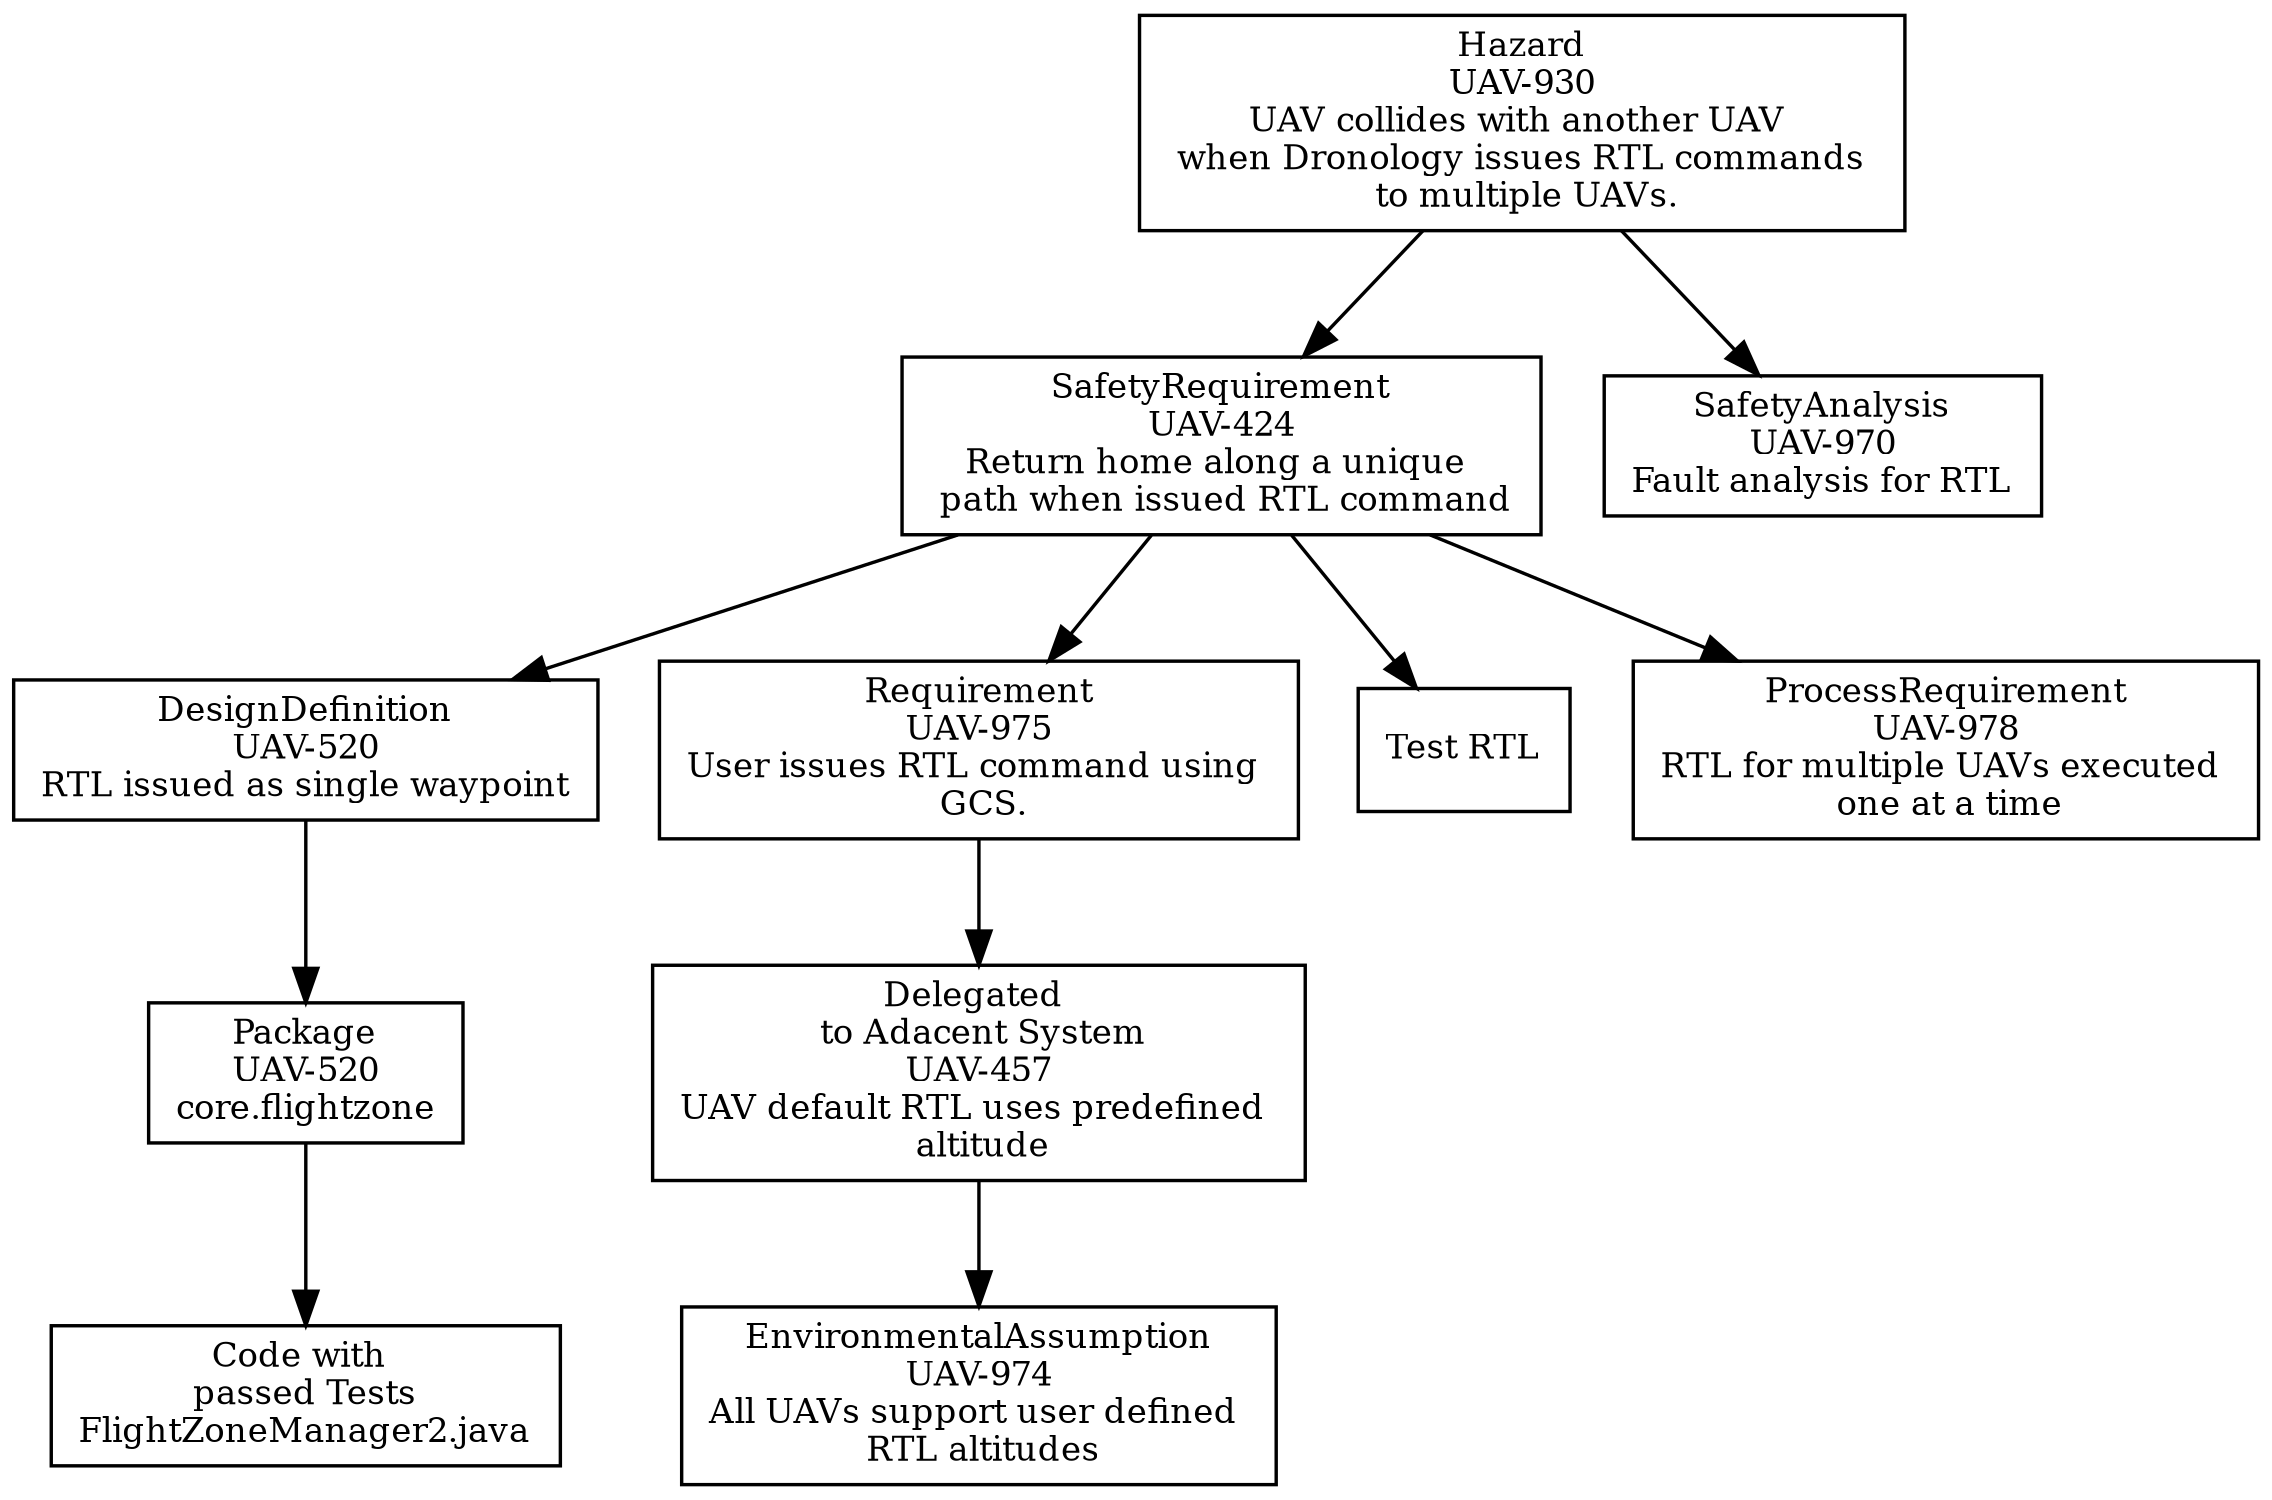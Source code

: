 digraph g { graph [autosize=false, size="20,10!", resolution=200, rankdir = "TD"];
node [ fontsize = "10" shape = "record" ];
edge [];
"UAV-930"[
label = "Hazard\nUAV-930\nUAV collides with another UAV \n when Dronology issues RTL commands \n to multiple UAVs. "
shape = "record"
color = "black"
];
"UAV-424"[
label = "SafetyRequirement\nUAV-424\nReturn home along a unique \n path when issued RTL command "
shape = "record"
color = "black"
];
"UAV-520"[
label = "DesignDefinition\nUAV-520\nRTL issued as single waypoint "
shape = "record"
color = "black"
];
"UAV-520\ncore.flightzone"[
label = "Package\nUAV-520\ncore.flightzone"
shape = "record"
color = "black"
];
"UAV-520edu.nd.dronology.core/src/edu/nd/dronology/core/flightzone/FlightZoneManager2.java"[
label = "Code with \n passed Tests \nFlightZoneManager2.java"
shape = "record"
color = "black"
];
"UAV-975"[
label = "Requirement\nUAV-975\nUser issues RTL command using \n GCS. "
shape = "record"
color = "black"
];
"UAV-457"[
label = " Delegated \n to Adacent System\nUAV-457\nUAV default RTL uses predefined \n altitude "
shape = "record"
color = "black"
];
"UAV-974"[
label = "EnvironmentalAssumption\nUAV-974\nAll UAVs support user defined \n RTL altitudes "
shape = "record"
color = "black"
];
"UAV-976"[
label = "Test RTL"
shape = "record"
color = "black"
];
"UAV-978"[
label = "ProcessRequirement\nUAV-978\nRTL for multiple UAVs executed \n one at a time "
shape = "record"
color = "black"
];
"UAV-970"[
label = "SafetyAnalysis\nUAV-970\nFault analysis for RTL "
shape = "record"
color = "black"
];
"UAV-930" -> "UAV-424";
"UAV-424" -> "UAV-520";
"UAV-520" -> "UAV-520\ncore.flightzone";
"UAV-520\ncore.flightzone" -> "UAV-520edu.nd.dronology.core/src/edu/nd/dronology/core/flightzone/FlightZoneManager2.java";
"UAV-424" -> "UAV-975";
"UAV-975" -> "UAV-457";
"UAV-457" -> "UAV-974";
"UAV-424" -> "UAV-976";
"UAV-424" -> "UAV-978";
"UAV-930" -> "UAV-970";
}
